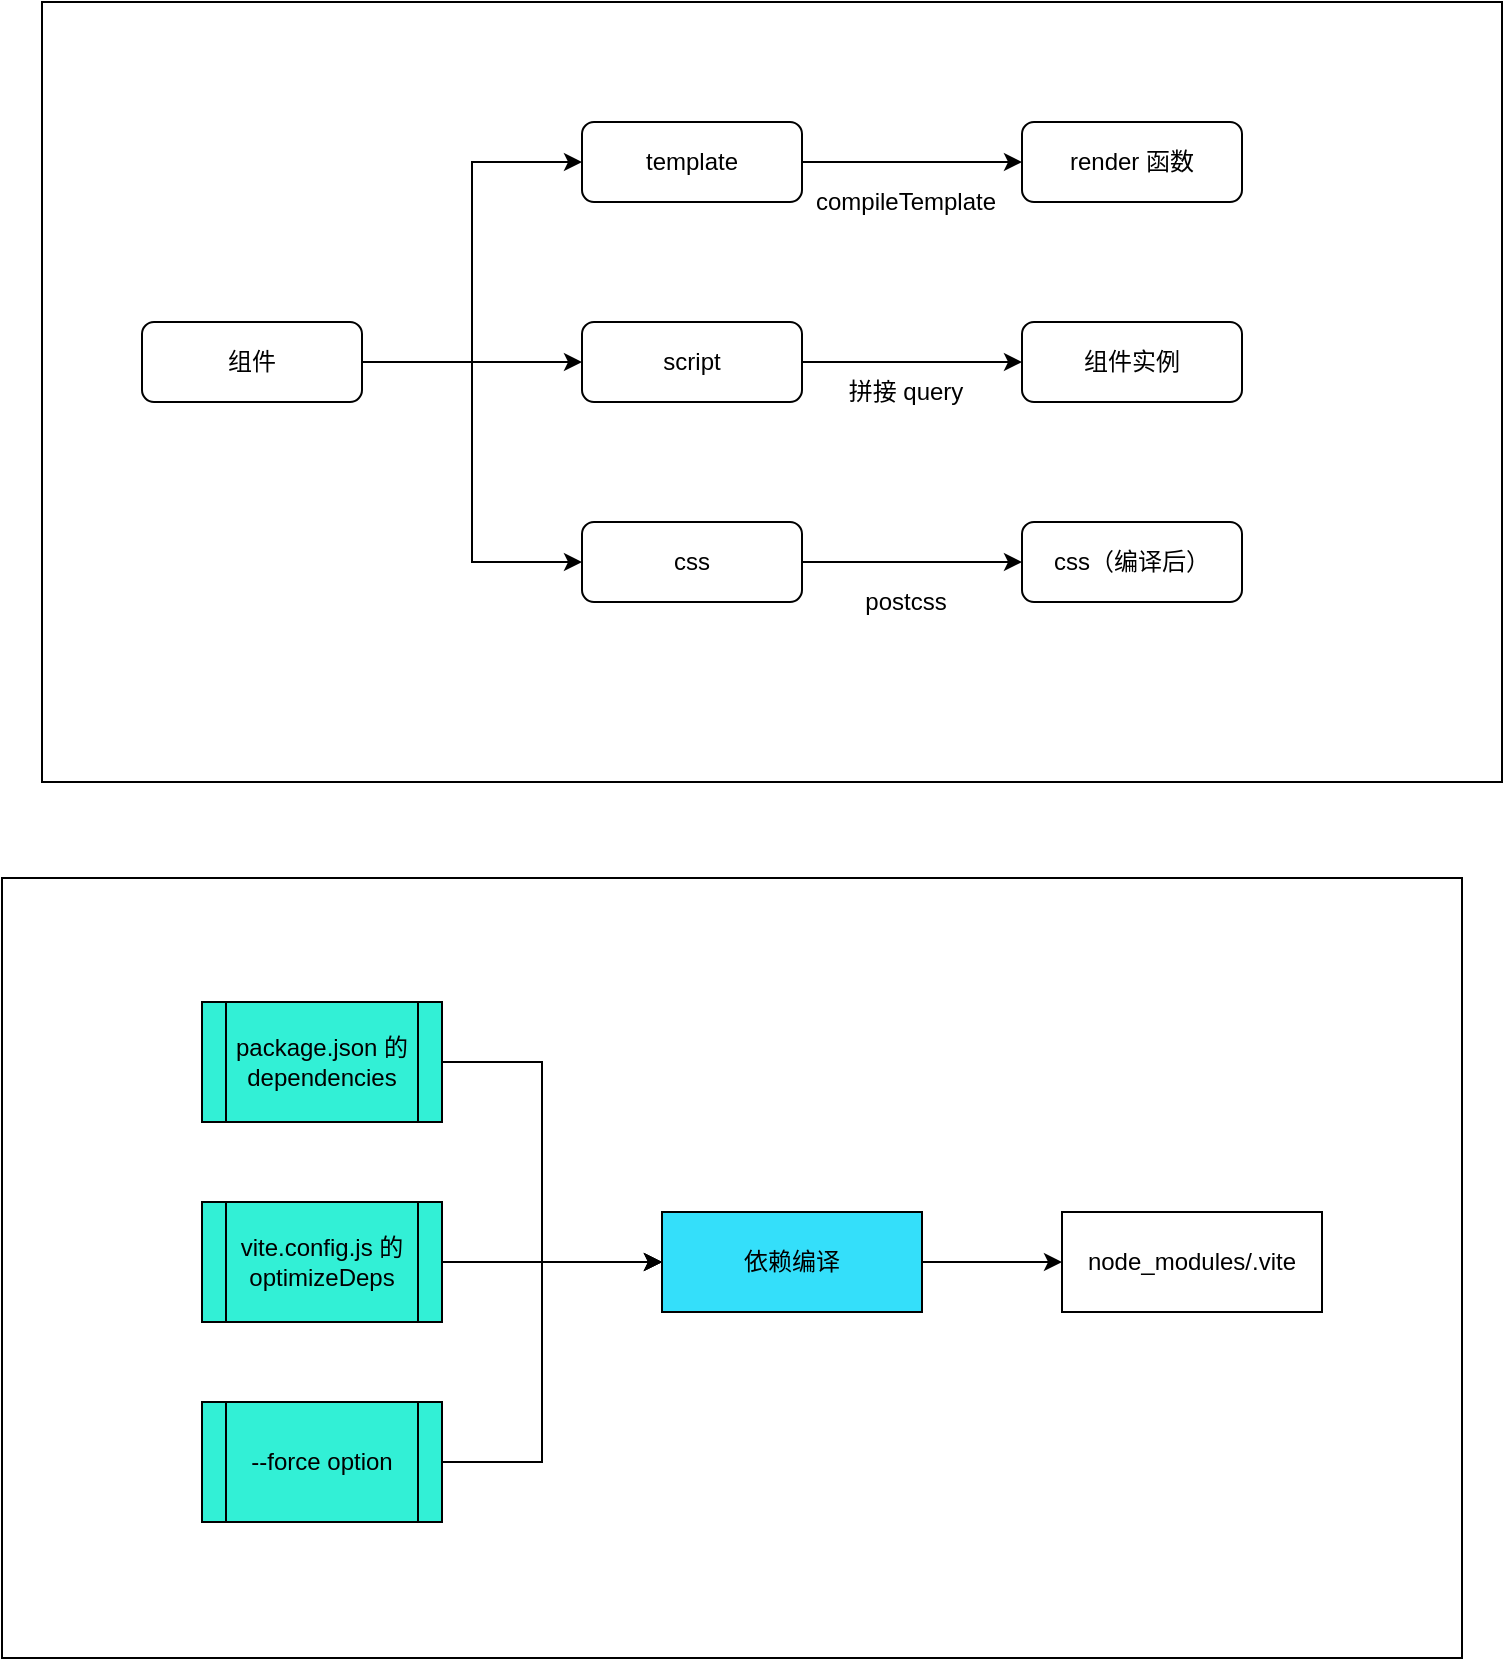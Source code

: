 <mxfile version="14.3.0" type="github">
  <diagram id="snzV0zkpX5HuJy0jhirF" name="Page-1">
    <mxGraphModel dx="946" dy="570" grid="1" gridSize="10" guides="1" tooltips="1" connect="1" arrows="1" fold="1" page="1" pageScale="1" pageWidth="3300" pageHeight="4681" math="0" shadow="0">
      <root>
        <mxCell id="0" />
        <mxCell id="1" parent="0" />
        <mxCell id="j9QSBkJXb1YhkLGrWZEg-1" value="" style="rounded=0;whiteSpace=wrap;html=1;" parent="1" vertex="1">
          <mxGeometry x="140" y="630" width="730" height="390" as="geometry" />
        </mxCell>
        <mxCell id="j9QSBkJXb1YhkLGrWZEg-6" style="edgeStyle=orthogonalEdgeStyle;rounded=0;orthogonalLoop=1;jettySize=auto;html=1;exitX=1;exitY=0.5;exitDx=0;exitDy=0;entryX=0;entryY=0.5;entryDx=0;entryDy=0;" parent="1" source="j9QSBkJXb1YhkLGrWZEg-2" target="j9QSBkJXb1YhkLGrWZEg-4" edge="1">
          <mxGeometry relative="1" as="geometry" />
        </mxCell>
        <mxCell id="j9QSBkJXb1YhkLGrWZEg-7" style="edgeStyle=orthogonalEdgeStyle;rounded=0;orthogonalLoop=1;jettySize=auto;html=1;exitX=1;exitY=0.5;exitDx=0;exitDy=0;entryX=0;entryY=0.5;entryDx=0;entryDy=0;" parent="1" source="j9QSBkJXb1YhkLGrWZEg-2" target="j9QSBkJXb1YhkLGrWZEg-3" edge="1">
          <mxGeometry relative="1" as="geometry" />
        </mxCell>
        <mxCell id="j9QSBkJXb1YhkLGrWZEg-8" style="edgeStyle=orthogonalEdgeStyle;rounded=0;orthogonalLoop=1;jettySize=auto;html=1;exitX=1;exitY=0.5;exitDx=0;exitDy=0;entryX=0;entryY=0.5;entryDx=0;entryDy=0;" parent="1" source="j9QSBkJXb1YhkLGrWZEg-2" target="j9QSBkJXb1YhkLGrWZEg-5" edge="1">
          <mxGeometry relative="1" as="geometry" />
        </mxCell>
        <mxCell id="j9QSBkJXb1YhkLGrWZEg-2" value="组件" style="rounded=1;whiteSpace=wrap;html=1;" parent="1" vertex="1">
          <mxGeometry x="190" y="790" width="110" height="40" as="geometry" />
        </mxCell>
        <mxCell id="j9QSBkJXb1YhkLGrWZEg-10" style="edgeStyle=orthogonalEdgeStyle;rounded=0;orthogonalLoop=1;jettySize=auto;html=1;exitX=1;exitY=0.5;exitDx=0;exitDy=0;" parent="1" source="j9QSBkJXb1YhkLGrWZEg-3" target="j9QSBkJXb1YhkLGrWZEg-9" edge="1">
          <mxGeometry relative="1" as="geometry" />
        </mxCell>
        <mxCell id="j9QSBkJXb1YhkLGrWZEg-3" value="template" style="rounded=1;whiteSpace=wrap;html=1;" parent="1" vertex="1">
          <mxGeometry x="410" y="690" width="110" height="40" as="geometry" />
        </mxCell>
        <mxCell id="j9QSBkJXb1YhkLGrWZEg-12" style="edgeStyle=orthogonalEdgeStyle;rounded=0;orthogonalLoop=1;jettySize=auto;html=1;exitX=1;exitY=0.5;exitDx=0;exitDy=0;entryX=0;entryY=0.5;entryDx=0;entryDy=0;" parent="1" source="j9QSBkJXb1YhkLGrWZEg-4" target="j9QSBkJXb1YhkLGrWZEg-11" edge="1">
          <mxGeometry relative="1" as="geometry" />
        </mxCell>
        <mxCell id="j9QSBkJXb1YhkLGrWZEg-4" value="script" style="rounded=1;whiteSpace=wrap;html=1;" parent="1" vertex="1">
          <mxGeometry x="410" y="790" width="110" height="40" as="geometry" />
        </mxCell>
        <mxCell id="j9QSBkJXb1YhkLGrWZEg-14" style="edgeStyle=orthogonalEdgeStyle;rounded=0;orthogonalLoop=1;jettySize=auto;html=1;exitX=1;exitY=0.5;exitDx=0;exitDy=0;entryX=0;entryY=0.5;entryDx=0;entryDy=0;" parent="1" source="j9QSBkJXb1YhkLGrWZEg-5" target="j9QSBkJXb1YhkLGrWZEg-13" edge="1">
          <mxGeometry relative="1" as="geometry" />
        </mxCell>
        <mxCell id="j9QSBkJXb1YhkLGrWZEg-5" value="css" style="rounded=1;whiteSpace=wrap;html=1;" parent="1" vertex="1">
          <mxGeometry x="410" y="890" width="110" height="40" as="geometry" />
        </mxCell>
        <mxCell id="j9QSBkJXb1YhkLGrWZEg-9" value="render 函数" style="rounded=1;whiteSpace=wrap;html=1;" parent="1" vertex="1">
          <mxGeometry x="630" y="690" width="110" height="40" as="geometry" />
        </mxCell>
        <mxCell id="j9QSBkJXb1YhkLGrWZEg-11" value="组件实例" style="rounded=1;whiteSpace=wrap;html=1;" parent="1" vertex="1">
          <mxGeometry x="630" y="790" width="110" height="40" as="geometry" />
        </mxCell>
        <mxCell id="j9QSBkJXb1YhkLGrWZEg-13" value="css（编译后）" style="rounded=1;whiteSpace=wrap;html=1;" parent="1" vertex="1">
          <mxGeometry x="630" y="890" width="110" height="40" as="geometry" />
        </mxCell>
        <mxCell id="j9QSBkJXb1YhkLGrWZEg-15" value="postcss" style="text;html=1;strokeColor=none;fillColor=none;align=center;verticalAlign=middle;whiteSpace=wrap;rounded=0;" parent="1" vertex="1">
          <mxGeometry x="552" y="920" width="40" height="20" as="geometry" />
        </mxCell>
        <mxCell id="j9QSBkJXb1YhkLGrWZEg-16" value="拼接 query" style="text;html=1;strokeColor=none;fillColor=none;align=center;verticalAlign=middle;whiteSpace=wrap;rounded=0;" parent="1" vertex="1">
          <mxGeometry x="538" y="815" width="68" height="20" as="geometry" />
        </mxCell>
        <mxCell id="j9QSBkJXb1YhkLGrWZEg-17" value="compileTemplate" style="text;html=1;strokeColor=none;fillColor=none;align=center;verticalAlign=middle;whiteSpace=wrap;rounded=0;" parent="1" vertex="1">
          <mxGeometry x="538" y="720" width="68" height="20" as="geometry" />
        </mxCell>
        <mxCell id="VzhS6pNXvzRMnDDFk7cc-1" value="" style="rounded=0;whiteSpace=wrap;html=1;" vertex="1" parent="1">
          <mxGeometry x="120" y="1068" width="730" height="390" as="geometry" />
        </mxCell>
        <mxCell id="VzhS6pNXvzRMnDDFk7cc-24" style="edgeStyle=orthogonalEdgeStyle;rounded=0;orthogonalLoop=1;jettySize=auto;html=1;exitX=1;exitY=0.5;exitDx=0;exitDy=0;entryX=0;entryY=0.5;entryDx=0;entryDy=0;" edge="1" parent="1" source="VzhS6pNXvzRMnDDFk7cc-3" target="VzhS6pNXvzRMnDDFk7cc-20">
          <mxGeometry relative="1" as="geometry" />
        </mxCell>
        <mxCell id="VzhS6pNXvzRMnDDFk7cc-3" value="依赖编译" style="rounded=0;whiteSpace=wrap;html=1;fillColor=#34DFFA;" vertex="1" parent="1">
          <mxGeometry x="450" y="1235" width="130" height="50" as="geometry" />
        </mxCell>
        <mxCell id="VzhS6pNXvzRMnDDFk7cc-21" style="edgeStyle=orthogonalEdgeStyle;rounded=0;orthogonalLoop=1;jettySize=auto;html=1;exitX=1;exitY=0.5;exitDx=0;exitDy=0;entryX=0;entryY=0.5;entryDx=0;entryDy=0;" edge="1" parent="1" source="VzhS6pNXvzRMnDDFk7cc-6" target="VzhS6pNXvzRMnDDFk7cc-3">
          <mxGeometry relative="1" as="geometry">
            <Array as="points">
              <mxPoint x="390" y="1160" />
              <mxPoint x="390" y="1260" />
            </Array>
          </mxGeometry>
        </mxCell>
        <mxCell id="VzhS6pNXvzRMnDDFk7cc-6" value="&lt;span&gt;package.json 的 dependencies&lt;/span&gt;" style="shape=process;whiteSpace=wrap;html=1;backgroundOutline=1;fillColor=#32F0D6;" vertex="1" parent="1">
          <mxGeometry x="220" y="1130" width="120" height="60" as="geometry" />
        </mxCell>
        <mxCell id="VzhS6pNXvzRMnDDFk7cc-27" style="edgeStyle=orthogonalEdgeStyle;rounded=0;orthogonalLoop=1;jettySize=auto;html=1;exitX=1;exitY=0.5;exitDx=0;exitDy=0;entryX=0;entryY=0.5;entryDx=0;entryDy=0;" edge="1" parent="1" source="VzhS6pNXvzRMnDDFk7cc-7" target="VzhS6pNXvzRMnDDFk7cc-3">
          <mxGeometry relative="1" as="geometry" />
        </mxCell>
        <mxCell id="VzhS6pNXvzRMnDDFk7cc-7" value="vite.config.js 的 optimizeDeps" style="shape=process;whiteSpace=wrap;html=1;backgroundOutline=1;fillColor=#32F0D6;" vertex="1" parent="1">
          <mxGeometry x="220" y="1230" width="120" height="60" as="geometry" />
        </mxCell>
        <mxCell id="VzhS6pNXvzRMnDDFk7cc-28" style="edgeStyle=orthogonalEdgeStyle;rounded=0;orthogonalLoop=1;jettySize=auto;html=1;exitX=1;exitY=0.5;exitDx=0;exitDy=0;" edge="1" parent="1" source="VzhS6pNXvzRMnDDFk7cc-14">
          <mxGeometry relative="1" as="geometry">
            <mxPoint x="450" y="1260" as="targetPoint" />
            <Array as="points">
              <mxPoint x="390" y="1360" />
              <mxPoint x="390" y="1260" />
            </Array>
          </mxGeometry>
        </mxCell>
        <mxCell id="VzhS6pNXvzRMnDDFk7cc-14" value="--force option" style="shape=process;whiteSpace=wrap;html=1;backgroundOutline=1;fillColor=#32F0D6;" vertex="1" parent="1">
          <mxGeometry x="220" y="1330" width="120" height="60" as="geometry" />
        </mxCell>
        <mxCell id="VzhS6pNXvzRMnDDFk7cc-20" value="node_modules/.vite" style="rounded=0;whiteSpace=wrap;html=1;" vertex="1" parent="1">
          <mxGeometry x="650" y="1235" width="130" height="50" as="geometry" />
        </mxCell>
      </root>
    </mxGraphModel>
  </diagram>
</mxfile>
